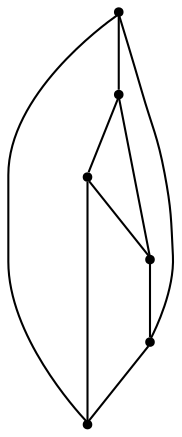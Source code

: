 graph {
  node [shape=point,comment="{\"directed\":false,\"doi\":\"10.1007/978-3-319-03841-4_30\",\"figure\":\"1 (1)\"}"]

  v0 [pos="1030.8098237991126,893.4386015129955"]
  v1 [pos="1104.7922962119887,765.3760610255983"]
  v2 [pos="1030.8098237991126,637.3132661834293"]
  v3 [pos="882.853181925898,893.4386015129955"]
  v4 [pos="808.874829177212,765.3760610255983"]
  v5 [pos="882.853181925898,637.3132661834293"]

  v0 -- v3 [id="-1",pos="1030.8098237991126,893.4386015129955 1009.0628318686288,906.04577117497 983.7909482241017,913.2502946856407 956.8356861508529,913.2502946856407 929.8778847418542,913.2502946856407 904.6037634131983,906.0443912557248 882.853181925898,893.4386015129955"]
  v4 -- v1 [id="-2",pos="808.874829177212,765.3760610255983 1104.7922962119887,765.3760610255983 1104.7922962119887,765.3760610255983 1104.7922962119887,765.3760610255983"]
  v5 -- v2 [id="-3",pos="882.853181925898,637.3132661834293 904.6038519914407,624.7077055409572 929.8779319813705,617.501827365556 956.8356861508529,617.5018273655559 983.7909009845398,617.5018273655558 1009.0627432897993,624.7063256241449 1030.8098237991126,637.3132661834293"]
  v3 -- v5 [id="-4",pos="882.853181925898,893.4386015129955 928.636250742318,814.1923375319585 928.636250742318,716.5597209305452 882.853181925898,637.3132661834293"]
  v3 -- v4 [id="-5",pos="882.853181925898,893.4386015129955 838.6239493817902,867.8832648678707 808.8790442776382,820.1007956990499 808.874829177212,765.3760610255983"]
  v4 -- v5 [id="-6",pos="808.874829177212,765.3760610255983 808.8790442776381,710.6512791389254 838.6240007060553,662.8687747356296 882.853181925898,637.3132661834293"]
  v2 -- v1 [id="-7",pos="1030.8098237991126,637.3132661834293 1075.0446592087567,662.8642695564674 1104.792391648225,710.6486992637763 1104.7922962119887,765.3760610255983"]
  v2 -- v0 [id="-8",pos="1030.8098237991126,637.3132661834293 985.0351851835452,716.5597209305452 985.0351851835452,814.1923375319585 1030.8098237991126,893.4386015129955"]
  v1 -- v0 [id="-9",pos="1104.7922962119887,765.3760610255983 1104.7923916482248,820.1033755742267 1075.0447105353617,867.887770047646 1030.8098237991126,893.4386015129955"]
}
